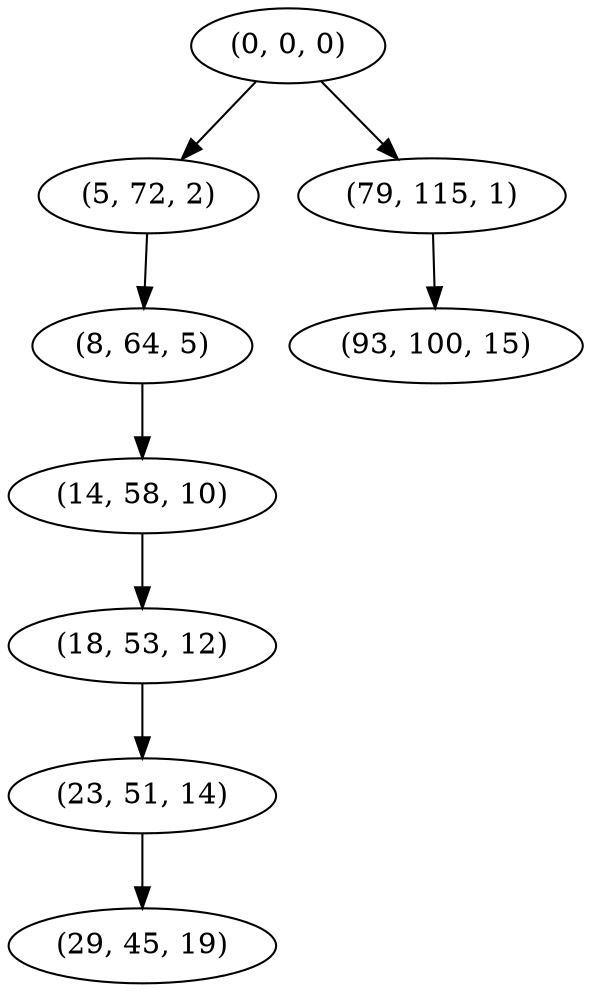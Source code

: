 digraph tree {
    "(0, 0, 0)";
    "(5, 72, 2)";
    "(8, 64, 5)";
    "(14, 58, 10)";
    "(18, 53, 12)";
    "(23, 51, 14)";
    "(29, 45, 19)";
    "(79, 115, 1)";
    "(93, 100, 15)";
    "(0, 0, 0)" -> "(5, 72, 2)";
    "(0, 0, 0)" -> "(79, 115, 1)";
    "(5, 72, 2)" -> "(8, 64, 5)";
    "(8, 64, 5)" -> "(14, 58, 10)";
    "(14, 58, 10)" -> "(18, 53, 12)";
    "(18, 53, 12)" -> "(23, 51, 14)";
    "(23, 51, 14)" -> "(29, 45, 19)";
    "(79, 115, 1)" -> "(93, 100, 15)";
}
